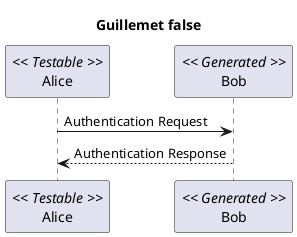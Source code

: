 @startuml

'!include ../../../plantuml-styles/plantuml-ae-skinparam-ex.iuml

skinparam Guillemet false

title Guillemet false

participant Alice << Testable >>
participant  Bob << Generated >>

Alice -> Bob: Authentication Request
Bob --> Alice: Authentication Response

@enduml
